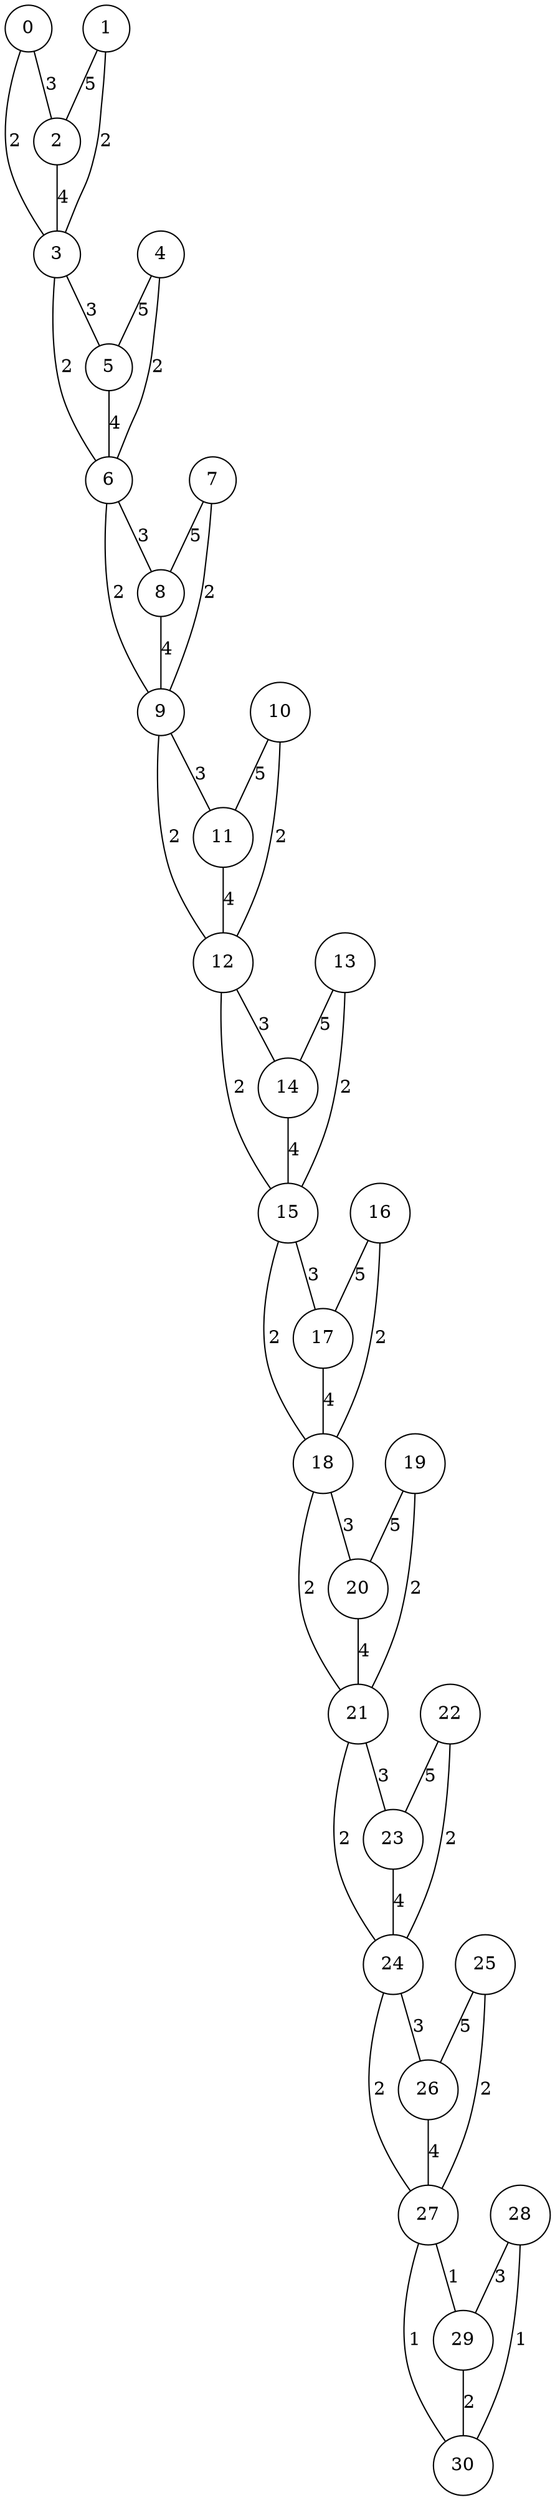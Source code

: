 graph qubit_interaction_graph {
    node [shape=circle];
    0 -- 2 [label=3];
    0 -- 3 [label=2];
    1 -- 2 [label=5];
    1 -- 3 [label=2];
    2 -- 3 [label=4];
    3 -- 5 [label=3];
    3 -- 6 [label=2];
    4 -- 5 [label=5];
    4 -- 6 [label=2];
    5 -- 6 [label=4];
    6 -- 8 [label=3];
    6 -- 9 [label=2];
    7 -- 8 [label=5];
    7 -- 9 [label=2];
    8 -- 9 [label=4];
    9 -- 11 [label=3];
    9 -- 12 [label=2];
    10 -- 11 [label=5];
    10 -- 12 [label=2];
    11 -- 12 [label=4];
    12 -- 14 [label=3];
    12 -- 15 [label=2];
    13 -- 14 [label=5];
    13 -- 15 [label=2];
    14 -- 15 [label=4];
    15 -- 17 [label=3];
    15 -- 18 [label=2];
    16 -- 17 [label=5];
    16 -- 18 [label=2];
    17 -- 18 [label=4];
    18 -- 20 [label=3];
    18 -- 21 [label=2];
    19 -- 20 [label=5];
    19 -- 21 [label=2];
    20 -- 21 [label=4];
    21 -- 23 [label=3];
    21 -- 24 [label=2];
    22 -- 23 [label=5];
    22 -- 24 [label=2];
    23 -- 24 [label=4];
    24 -- 26 [label=3];
    24 -- 27 [label=2];
    25 -- 26 [label=5];
    25 -- 27 [label=2];
    26 -- 27 [label=4];
    27 -- 29 [label=1];
    27 -- 30 [label=1];
    28 -- 29 [label=3];
    28 -- 30 [label=1];
    29 -- 30 [label=2];
}